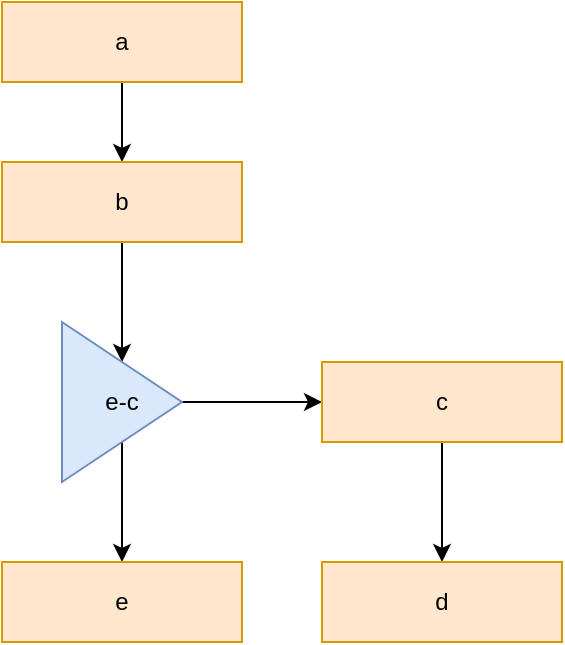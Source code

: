 <mxfile version="19.0.3" type="device"><diagram id="CTSdqS7GB1SYGbCndDBF" name="Page-1"><mxGraphModel dx="1262" dy="816" grid="1" gridSize="10" guides="1" tooltips="1" connect="1" arrows="1" fold="1" page="1" pageScale="1" pageWidth="827" pageHeight="1169" math="0" shadow="0"><root><mxCell id="0"/><mxCell id="1" parent="0"/><mxCell id="bM4IuOCwyVy7NKUh0J29-7" style="edgeStyle=orthogonalEdgeStyle;rounded=0;orthogonalLoop=1;jettySize=auto;html=1;entryX=0.5;entryY=0;entryDx=0;entryDy=0;" edge="1" parent="1" source="bM4IuOCwyVy7NKUh0J29-1" target="bM4IuOCwyVy7NKUh0J29-2"><mxGeometry relative="1" as="geometry"/></mxCell><mxCell id="bM4IuOCwyVy7NKUh0J29-1" value="a" style="rounded=0;whiteSpace=wrap;html=1;fillColor=#ffe6cc;strokeColor=#d79b00;" vertex="1" parent="1"><mxGeometry x="320" y="80" width="120" height="40" as="geometry"/></mxCell><mxCell id="bM4IuOCwyVy7NKUh0J29-8" style="edgeStyle=orthogonalEdgeStyle;rounded=0;orthogonalLoop=1;jettySize=auto;html=1;entryX=0.5;entryY=0;entryDx=0;entryDy=0;" edge="1" parent="1" source="bM4IuOCwyVy7NKUh0J29-2" target="bM4IuOCwyVy7NKUh0J29-3"><mxGeometry relative="1" as="geometry"/></mxCell><mxCell id="bM4IuOCwyVy7NKUh0J29-2" value="b" style="rounded=0;whiteSpace=wrap;html=1;fillColor=#ffe6cc;strokeColor=#d79b00;" vertex="1" parent="1"><mxGeometry x="320" y="160" width="120" height="40" as="geometry"/></mxCell><mxCell id="bM4IuOCwyVy7NKUh0J29-9" style="edgeStyle=orthogonalEdgeStyle;rounded=0;orthogonalLoop=1;jettySize=auto;html=1;entryX=0;entryY=0.5;entryDx=0;entryDy=0;" edge="1" parent="1" source="bM4IuOCwyVy7NKUh0J29-3" target="bM4IuOCwyVy7NKUh0J29-4"><mxGeometry relative="1" as="geometry"/></mxCell><mxCell id="bM4IuOCwyVy7NKUh0J29-10" style="edgeStyle=orthogonalEdgeStyle;rounded=0;orthogonalLoop=1;jettySize=auto;html=1;entryX=0.5;entryY=0;entryDx=0;entryDy=0;" edge="1" parent="1" source="bM4IuOCwyVy7NKUh0J29-3" target="bM4IuOCwyVy7NKUh0J29-5"><mxGeometry relative="1" as="geometry"/></mxCell><mxCell id="bM4IuOCwyVy7NKUh0J29-3" value="e-c" style="triangle;whiteSpace=wrap;html=1;fillColor=#dae8fc;strokeColor=#6c8ebf;" vertex="1" parent="1"><mxGeometry x="350" y="240" width="60" height="80" as="geometry"/></mxCell><mxCell id="bM4IuOCwyVy7NKUh0J29-11" style="edgeStyle=orthogonalEdgeStyle;rounded=0;orthogonalLoop=1;jettySize=auto;html=1;entryX=0.5;entryY=0;entryDx=0;entryDy=0;" edge="1" parent="1" source="bM4IuOCwyVy7NKUh0J29-4" target="bM4IuOCwyVy7NKUh0J29-6"><mxGeometry relative="1" as="geometry"/></mxCell><mxCell id="bM4IuOCwyVy7NKUh0J29-4" value="c" style="rounded=0;whiteSpace=wrap;html=1;fillColor=#ffe6cc;strokeColor=#d79b00;" vertex="1" parent="1"><mxGeometry x="480" y="260" width="120" height="40" as="geometry"/></mxCell><mxCell id="bM4IuOCwyVy7NKUh0J29-5" value="e" style="rounded=0;whiteSpace=wrap;html=1;fillColor=#ffe6cc;strokeColor=#d79b00;" vertex="1" parent="1"><mxGeometry x="320" y="360" width="120" height="40" as="geometry"/></mxCell><mxCell id="bM4IuOCwyVy7NKUh0J29-6" value="d" style="rounded=0;whiteSpace=wrap;html=1;fillColor=#ffe6cc;strokeColor=#d79b00;" vertex="1" parent="1"><mxGeometry x="480" y="360" width="120" height="40" as="geometry"/></mxCell></root></mxGraphModel></diagram></mxfile>